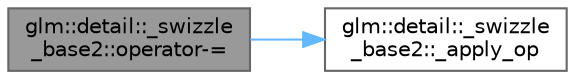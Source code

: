 digraph "glm::detail::_swizzle_base2::operator-="
{
 // LATEX_PDF_SIZE
  bgcolor="transparent";
  edge [fontname=Helvetica,fontsize=10,labelfontname=Helvetica,labelfontsize=10];
  node [fontname=Helvetica,fontsize=10,shape=box,height=0.2,width=0.4];
  rankdir="LR";
  Node1 [id="Node000001",label="glm::detail::_swizzle\l_base2::operator-=",height=0.2,width=0.4,color="gray40", fillcolor="grey60", style="filled", fontcolor="black",tooltip=" "];
  Node1 -> Node2 [id="edge1_Node000001_Node000002",color="steelblue1",style="solid",tooltip=" "];
  Node2 [id="Node000002",label="glm::detail::_swizzle\l_base2::_apply_op",height=0.2,width=0.4,color="grey40", fillcolor="white", style="filled",URL="$structglm_1_1detail_1_1__swizzle__base2.html#a8ad0a11ec5905f2a33e42dbbadd57b0d",tooltip=" "];
}
